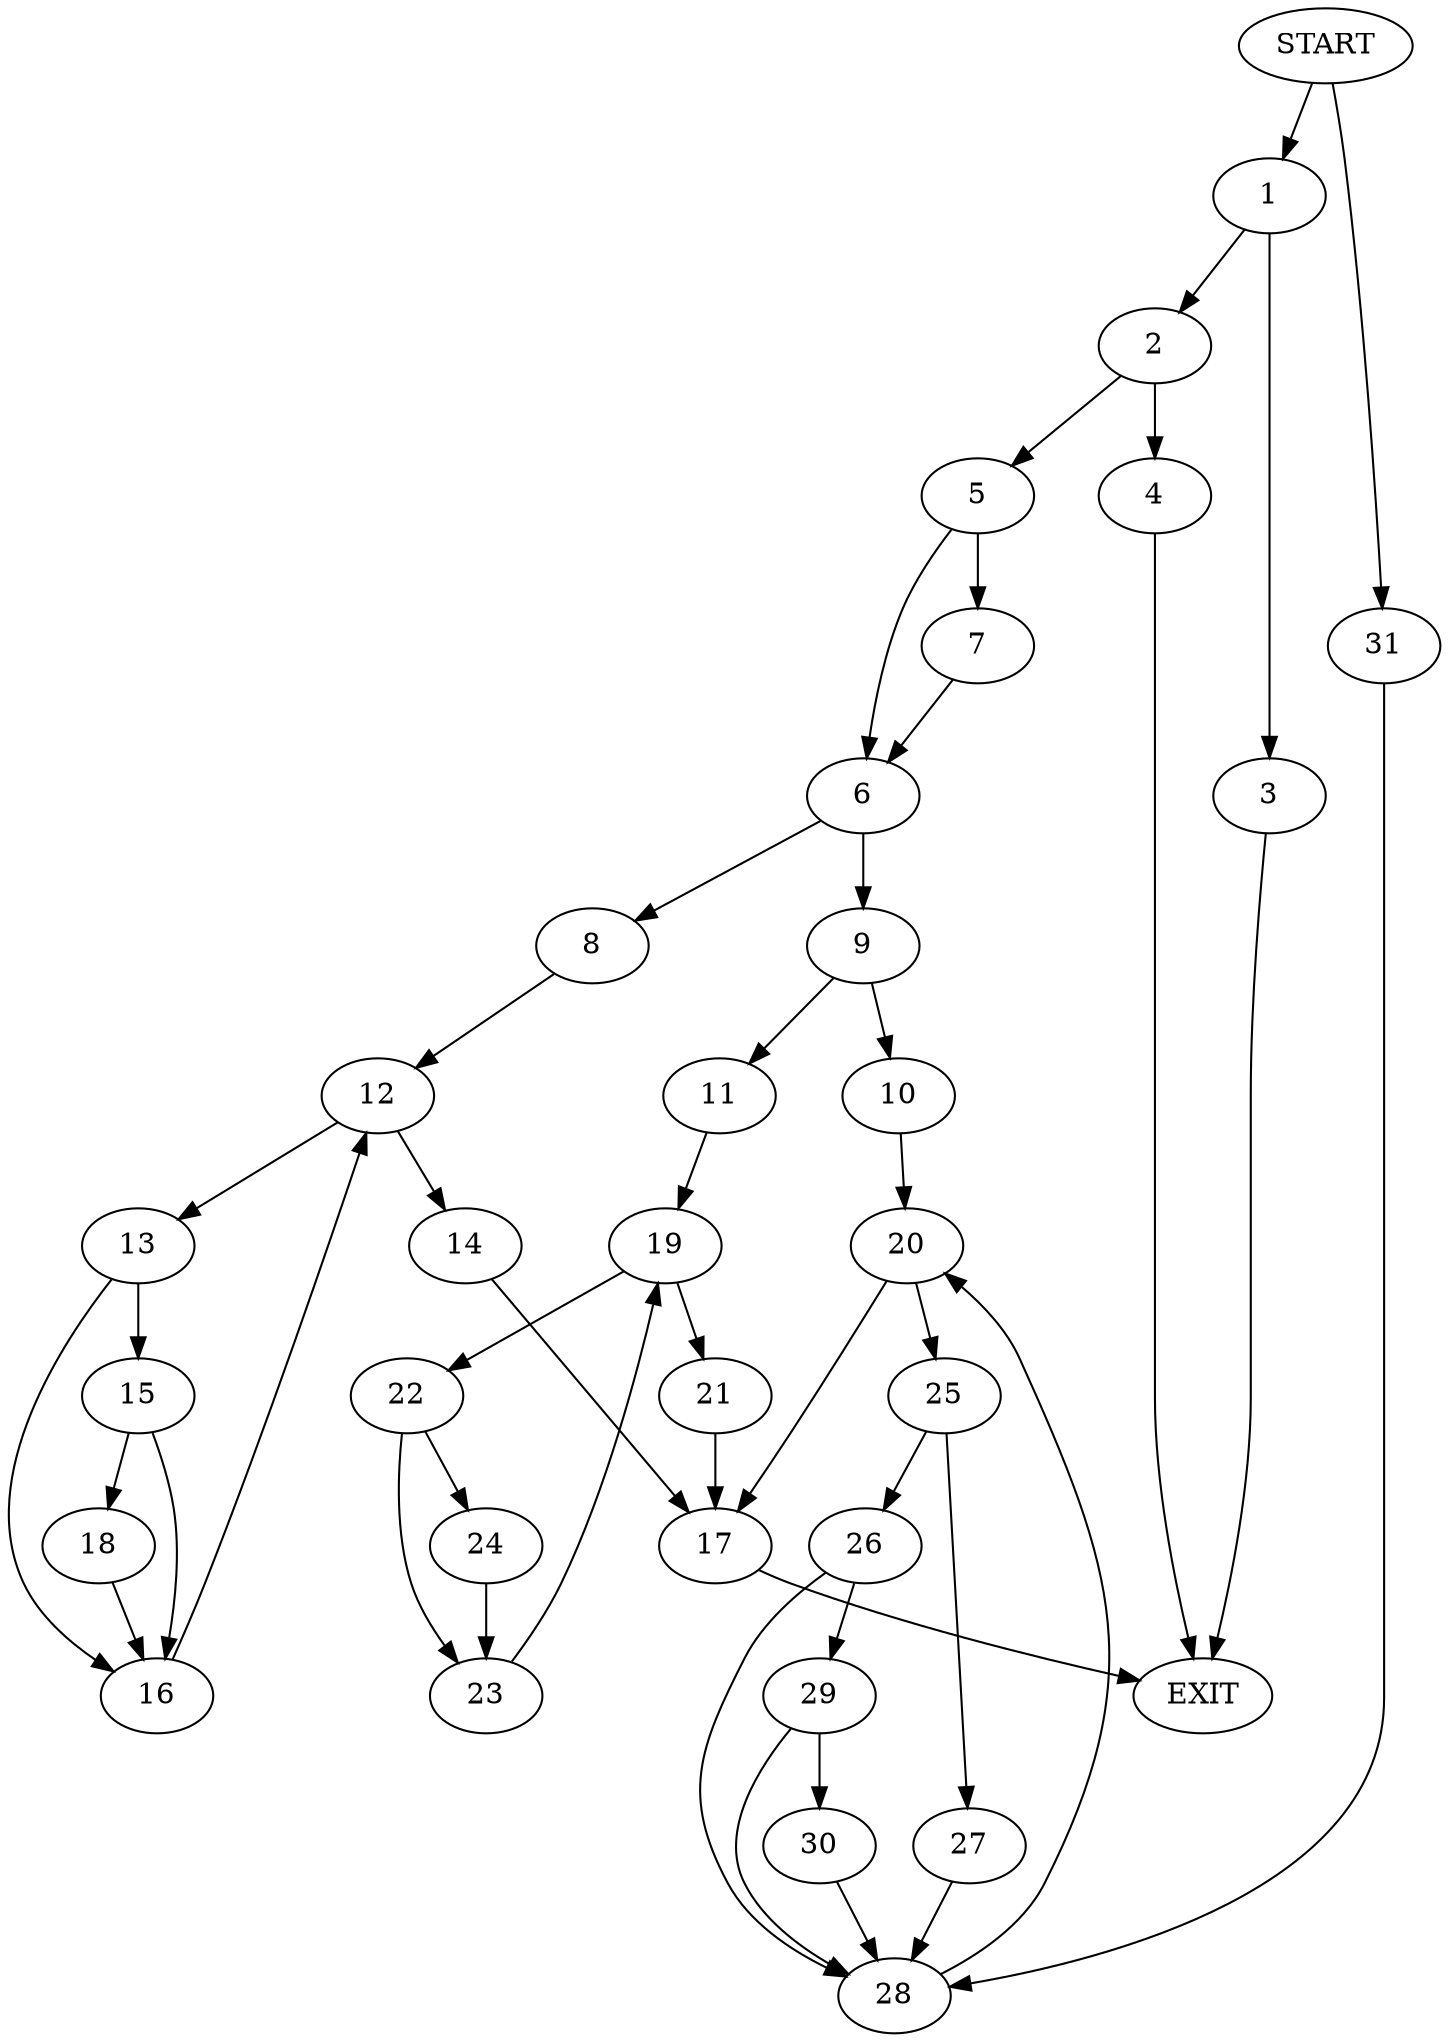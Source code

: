 digraph {
0 [label="START"]
32 [label="EXIT"]
0 -> 1
1 -> 2
1 -> 3
3 -> 32
2 -> 4
2 -> 5
4 -> 32
5 -> 6
5 -> 7
7 -> 6
6 -> 8
6 -> 9
9 -> 10
9 -> 11
8 -> 12
12 -> 13
12 -> 14
13 -> 15
13 -> 16
14 -> 17
16 -> 12
15 -> 18
15 -> 16
18 -> 16
17 -> 32
11 -> 19
10 -> 20
19 -> 21
19 -> 22
21 -> 17
22 -> 23
22 -> 24
24 -> 23
23 -> 19
20 -> 17
20 -> 25
25 -> 26
25 -> 27
26 -> 28
26 -> 29
27 -> 28
28 -> 20
29 -> 28
29 -> 30
30 -> 28
0 -> 31
31 -> 28
}
